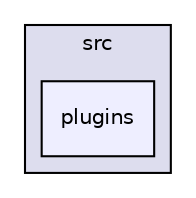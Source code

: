 digraph "include/Eigen/src/plugins" {
  compound=true
  node [ fontsize="10", fontname="Helvetica"];
  edge [ labelfontsize="10", labelfontname="Helvetica"];
  subgraph clusterdir_17db75917637b7e81f1284e33243b998 {
    graph [ bgcolor="#ddddee", pencolor="black", label="src" fontname="Helvetica", fontsize="10", URL="dir_17db75917637b7e81f1284e33243b998.html"]
  dir_1c11bc84252bdc78a2ad477f9c3ca039 [shape=box, label="plugins", style="filled", fillcolor="#eeeeff", pencolor="black", URL="dir_1c11bc84252bdc78a2ad477f9c3ca039.html"];
  }
}

